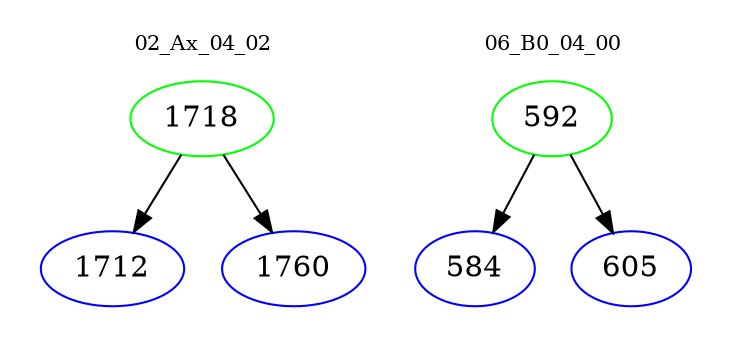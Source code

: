 digraph{
subgraph cluster_0 {
color = white
label = "02_Ax_04_02";
fontsize=10;
T0_1718 [label="1718", color="green"]
T0_1718 -> T0_1712 [color="black"]
T0_1712 [label="1712", color="blue"]
T0_1718 -> T0_1760 [color="black"]
T0_1760 [label="1760", color="blue"]
}
subgraph cluster_1 {
color = white
label = "06_B0_04_00";
fontsize=10;
T1_592 [label="592", color="green"]
T1_592 -> T1_584 [color="black"]
T1_584 [label="584", color="blue"]
T1_592 -> T1_605 [color="black"]
T1_605 [label="605", color="blue"]
}
}
